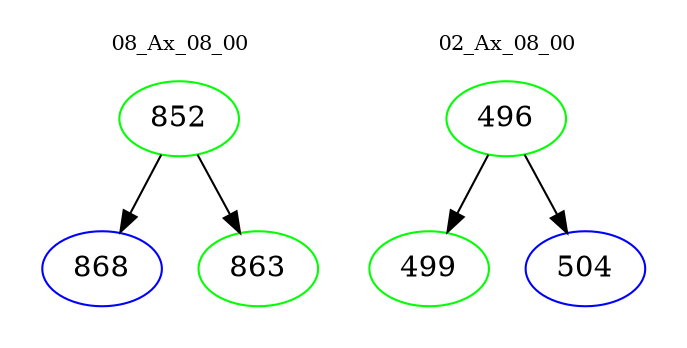 digraph{
subgraph cluster_0 {
color = white
label = "08_Ax_08_00";
fontsize=10;
T0_852 [label="852", color="green"]
T0_852 -> T0_868 [color="black"]
T0_868 [label="868", color="blue"]
T0_852 -> T0_863 [color="black"]
T0_863 [label="863", color="green"]
}
subgraph cluster_1 {
color = white
label = "02_Ax_08_00";
fontsize=10;
T1_496 [label="496", color="green"]
T1_496 -> T1_499 [color="black"]
T1_499 [label="499", color="green"]
T1_496 -> T1_504 [color="black"]
T1_504 [label="504", color="blue"]
}
}
